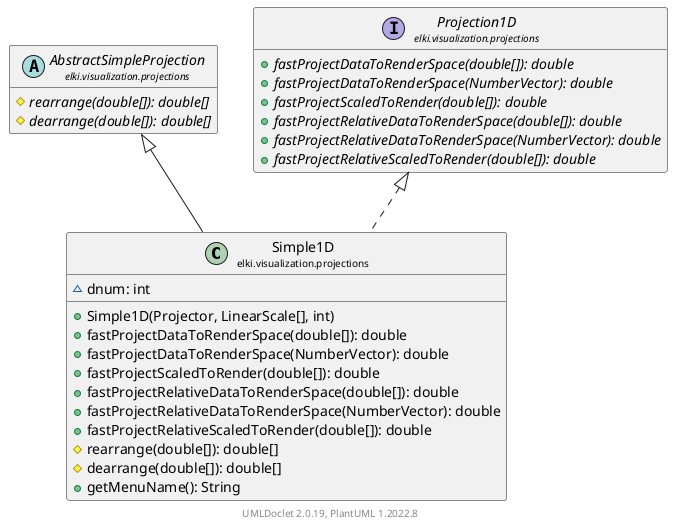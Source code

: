 @startuml
    remove .*\.(Instance|Par|Parameterizer|Factory)$
    set namespaceSeparator none
    hide empty fields
    hide empty methods

    class "<size:14>Simple1D\n<size:10>elki.visualization.projections" as elki.visualization.projections.Simple1D [[Simple1D.html]] {
        ~dnum: int
        +Simple1D(Projector, LinearScale[], int)
        +fastProjectDataToRenderSpace(double[]): double
        +fastProjectDataToRenderSpace(NumberVector): double
        +fastProjectScaledToRender(double[]): double
        +fastProjectRelativeDataToRenderSpace(double[]): double
        +fastProjectRelativeDataToRenderSpace(NumberVector): double
        +fastProjectRelativeScaledToRender(double[]): double
        #rearrange(double[]): double[]
        #dearrange(double[]): double[]
        +getMenuName(): String
    }

    abstract class "<size:14>AbstractSimpleProjection\n<size:10>elki.visualization.projections" as elki.visualization.projections.AbstractSimpleProjection [[AbstractSimpleProjection.html]] {
        {abstract} #rearrange(double[]): double[]
        {abstract} #dearrange(double[]): double[]
    }
    interface "<size:14>Projection1D\n<size:10>elki.visualization.projections" as elki.visualization.projections.Projection1D [[Projection1D.html]] {
        {abstract} +fastProjectDataToRenderSpace(double[]): double
        {abstract} +fastProjectDataToRenderSpace(NumberVector): double
        {abstract} +fastProjectScaledToRender(double[]): double
        {abstract} +fastProjectRelativeDataToRenderSpace(double[]): double
        {abstract} +fastProjectRelativeDataToRenderSpace(NumberVector): double
        {abstract} +fastProjectRelativeScaledToRender(double[]): double
    }

    elki.visualization.projections.AbstractSimpleProjection <|-- elki.visualization.projections.Simple1D
    elki.visualization.projections.Projection1D <|.. elki.visualization.projections.Simple1D

    center footer UMLDoclet 2.0.19, PlantUML 1.2022.8
@enduml
